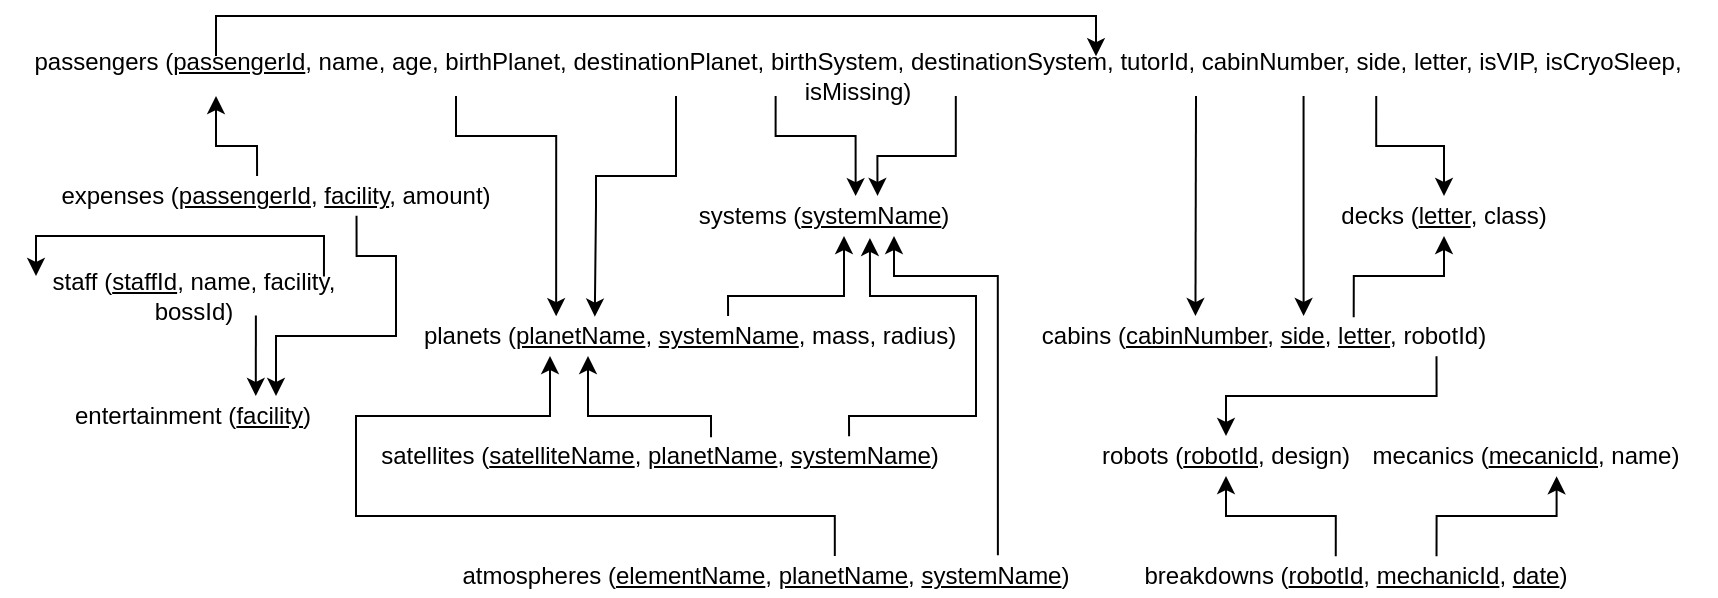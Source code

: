 <mxfile version="25.0.1">
  <diagram name="Página-1" id="LN__NtaQAvIcK_41Btqv">
    <mxGraphModel dx="1500" dy="797" grid="1" gridSize="10" guides="1" tooltips="1" connect="1" arrows="1" fold="1" page="1" pageScale="1" pageWidth="1169" pageHeight="827" math="0" shadow="0">
      <root>
        <mxCell id="0" />
        <mxCell id="1" parent="0" />
        <mxCell id="QbwkD_adUcaZPoGNNJoF-81" value="" style="group" vertex="1" connectable="0" parent="1">
          <mxGeometry x="156" y="200" width="858" height="290" as="geometry" />
        </mxCell>
        <mxCell id="QbwkD_adUcaZPoGNNJoF-2" value="robots (&lt;u&gt;robotId&lt;/u&gt;, design)" style="text;html=1;align=center;verticalAlign=middle;whiteSpace=wrap;rounded=0;" vertex="1" parent="QbwkD_adUcaZPoGNNJoF-81">
          <mxGeometry x="548" y="210" width="130" height="20" as="geometry" />
        </mxCell>
        <mxCell id="QbwkD_adUcaZPoGNNJoF-52" style="edgeStyle=orthogonalEdgeStyle;rounded=0;orthogonalLoop=1;jettySize=auto;html=1;exitX=0.755;exitY=0.998;exitDx=0;exitDy=0;entryX=0.57;entryY=0.002;entryDx=0;entryDy=0;entryPerimeter=0;exitPerimeter=0;" edge="1" parent="QbwkD_adUcaZPoGNNJoF-81">
          <mxGeometry relative="1" as="geometry">
            <mxPoint x="651.79" y="39.96" as="sourcePoint" />
            <mxPoint x="652.1" y="150.04" as="targetPoint" />
            <Array as="points">
              <mxPoint x="652" y="150" />
            </Array>
          </mxGeometry>
        </mxCell>
        <mxCell id="QbwkD_adUcaZPoGNNJoF-54" style="edgeStyle=orthogonalEdgeStyle;rounded=0;orthogonalLoop=1;jettySize=auto;html=1;exitX=0.802;exitY=0.999;exitDx=0;exitDy=0;entryX=0.5;entryY=0;entryDx=0;entryDy=0;exitPerimeter=0;" edge="1" parent="QbwkD_adUcaZPoGNNJoF-81" source="QbwkD_adUcaZPoGNNJoF-5" target="QbwkD_adUcaZPoGNNJoF-7">
          <mxGeometry relative="1" as="geometry">
            <Array as="points">
              <mxPoint x="688" y="65" />
              <mxPoint x="722" y="65" />
            </Array>
          </mxGeometry>
        </mxCell>
        <mxCell id="QbwkD_adUcaZPoGNNJoF-58" style="edgeStyle=orthogonalEdgeStyle;rounded=0;orthogonalLoop=1;jettySize=auto;html=1;entryX=0.261;entryY=0.005;entryDx=0;entryDy=0;entryPerimeter=0;" edge="1" parent="QbwkD_adUcaZPoGNNJoF-81" target="QbwkD_adUcaZPoGNNJoF-11">
          <mxGeometry relative="1" as="geometry">
            <mxPoint x="228" y="40" as="sourcePoint" />
            <Array as="points">
              <mxPoint x="228" y="43" />
              <mxPoint x="228" y="60" />
              <mxPoint x="278" y="60" />
            </Array>
          </mxGeometry>
        </mxCell>
        <mxCell id="QbwkD_adUcaZPoGNNJoF-75" style="edgeStyle=orthogonalEdgeStyle;rounded=0;orthogonalLoop=1;jettySize=auto;html=1;exitX=0.452;exitY=1;exitDx=0;exitDy=0;entryX=0.613;entryY=0.003;entryDx=0;entryDy=0;entryPerimeter=0;exitPerimeter=0;" edge="1" parent="QbwkD_adUcaZPoGNNJoF-81" source="QbwkD_adUcaZPoGNNJoF-5" target="QbwkD_adUcaZPoGNNJoF-10">
          <mxGeometry relative="1" as="geometry">
            <mxPoint x="425.99" y="40" as="sourcePoint" />
            <mxPoint x="426.99" y="90" as="targetPoint" />
            <Array as="points">
              <mxPoint x="388" y="60" />
              <mxPoint x="428" y="60" />
            </Array>
          </mxGeometry>
        </mxCell>
        <mxCell id="QbwkD_adUcaZPoGNNJoF-76" style="edgeStyle=orthogonalEdgeStyle;rounded=0;orthogonalLoop=1;jettySize=auto;html=1;exitX=0.557;exitY=1;exitDx=0;exitDy=0;entryX=0.691;entryY=-0.003;entryDx=0;entryDy=0;exitPerimeter=0;entryPerimeter=0;" edge="1" parent="QbwkD_adUcaZPoGNNJoF-81" source="QbwkD_adUcaZPoGNNJoF-5" target="QbwkD_adUcaZPoGNNJoF-10">
          <mxGeometry relative="1" as="geometry">
            <Array as="points">
              <mxPoint x="478" y="70" />
              <mxPoint x="439" y="70" />
            </Array>
          </mxGeometry>
        </mxCell>
        <mxCell id="QbwkD_adUcaZPoGNNJoF-5" value="passengers (&lt;u&gt;passengerId&lt;/u&gt;, name, age, birthPlanet, destinationPlanet, birthSystem, destinationSystem, tutorId, cabinNumber, side, letter, isVIP, isCryoSleep, isMissing)" style="text;html=1;align=center;verticalAlign=middle;whiteSpace=wrap;rounded=0;" vertex="1" parent="QbwkD_adUcaZPoGNNJoF-81">
          <mxGeometry y="20" width="858" height="20" as="geometry" />
        </mxCell>
        <mxCell id="QbwkD_adUcaZPoGNNJoF-77" style="edgeStyle=orthogonalEdgeStyle;rounded=0;orthogonalLoop=1;jettySize=auto;html=1;exitX=0.875;exitY=1.008;exitDx=0;exitDy=0;entryX=0.5;entryY=0;entryDx=0;entryDy=0;exitPerimeter=0;" edge="1" parent="QbwkD_adUcaZPoGNNJoF-81" source="QbwkD_adUcaZPoGNNJoF-6" target="QbwkD_adUcaZPoGNNJoF-2">
          <mxGeometry relative="1" as="geometry" />
        </mxCell>
        <mxCell id="QbwkD_adUcaZPoGNNJoF-6" value="cabins (&lt;u&gt;cabinNumber&lt;/u&gt;, &lt;u&gt;side&lt;/u&gt;, &lt;u&gt;letter&lt;/u&gt;, robotId)" style="text;html=1;align=center;verticalAlign=middle;whiteSpace=wrap;rounded=0;" vertex="1" parent="QbwkD_adUcaZPoGNNJoF-81">
          <mxGeometry x="517" y="150" width="230" height="20" as="geometry" />
        </mxCell>
        <mxCell id="QbwkD_adUcaZPoGNNJoF-50" style="edgeStyle=orthogonalEdgeStyle;rounded=0;orthogonalLoop=1;jettySize=auto;html=1;exitX=0.695;exitY=0.03;exitDx=0;exitDy=0;entryX=0.5;entryY=1;entryDx=0;entryDy=0;exitPerimeter=0;" edge="1" parent="QbwkD_adUcaZPoGNNJoF-81" source="QbwkD_adUcaZPoGNNJoF-6" target="QbwkD_adUcaZPoGNNJoF-7">
          <mxGeometry relative="1" as="geometry">
            <mxPoint x="677" y="140" as="sourcePoint" />
            <Array as="points">
              <mxPoint x="677" y="130" />
              <mxPoint x="722" y="130" />
            </Array>
          </mxGeometry>
        </mxCell>
        <mxCell id="QbwkD_adUcaZPoGNNJoF-7" value="decks (&lt;u&gt;letter&lt;/u&gt;, class)" style="text;html=1;align=center;verticalAlign=middle;whiteSpace=wrap;rounded=0;" vertex="1" parent="QbwkD_adUcaZPoGNNJoF-81">
          <mxGeometry x="667" y="90" width="110" height="20" as="geometry" />
        </mxCell>
        <mxCell id="QbwkD_adUcaZPoGNNJoF-10" value="systems (&lt;u&gt;systemName&lt;/u&gt;)" style="text;html=1;align=center;verticalAlign=middle;whiteSpace=wrap;rounded=0;" vertex="1" parent="QbwkD_adUcaZPoGNNJoF-81">
          <mxGeometry x="342" y="90" width="140" height="20" as="geometry" />
        </mxCell>
        <mxCell id="QbwkD_adUcaZPoGNNJoF-55" value="" style="edgeStyle=orthogonalEdgeStyle;rounded=0;orthogonalLoop=1;jettySize=auto;html=1;exitX=0.568;exitY=0;exitDx=0;exitDy=0;entryX=0.75;entryY=1;entryDx=0;entryDy=0;exitPerimeter=0;" edge="1" parent="QbwkD_adUcaZPoGNNJoF-81" source="QbwkD_adUcaZPoGNNJoF-11">
          <mxGeometry relative="1" as="geometry">
            <mxPoint x="364.24" y="140.6" as="sourcePoint" />
            <mxPoint x="422" y="110" as="targetPoint" />
            <Array as="points">
              <mxPoint x="364" y="140" />
              <mxPoint x="422" y="140" />
            </Array>
          </mxGeometry>
        </mxCell>
        <mxCell id="QbwkD_adUcaZPoGNNJoF-60" style="edgeStyle=orthogonalEdgeStyle;rounded=0;orthogonalLoop=1;jettySize=auto;html=1;exitX=0.588;exitY=0.031;exitDx=0;exitDy=0;exitPerimeter=0;" edge="1" parent="QbwkD_adUcaZPoGNNJoF-81" source="QbwkD_adUcaZPoGNNJoF-12" target="QbwkD_adUcaZPoGNNJoF-11">
          <mxGeometry relative="1" as="geometry">
            <mxPoint x="351" y="210" as="sourcePoint" />
            <mxPoint x="296.0" y="160" as="targetPoint" />
            <Array as="points">
              <mxPoint x="356" y="200" />
              <mxPoint x="294" y="200" />
            </Array>
          </mxGeometry>
        </mxCell>
        <mxCell id="QbwkD_adUcaZPoGNNJoF-11" value="planets (&lt;u&gt;planetName&lt;/u&gt;, &lt;u&gt;systemName&lt;/u&gt;, mass, radius)" style="text;html=1;align=center;verticalAlign=middle;whiteSpace=wrap;rounded=0;" vertex="1" parent="QbwkD_adUcaZPoGNNJoF-81">
          <mxGeometry x="205" y="150" width="280" height="20" as="geometry" />
        </mxCell>
        <mxCell id="QbwkD_adUcaZPoGNNJoF-61" style="edgeStyle=orthogonalEdgeStyle;rounded=0;orthogonalLoop=1;jettySize=auto;html=1;exitX=0.826;exitY=0.005;exitDx=0;exitDy=0;entryX=0.664;entryY=1.048;entryDx=0;entryDy=0;exitPerimeter=0;entryPerimeter=0;" edge="1" parent="QbwkD_adUcaZPoGNNJoF-81" source="QbwkD_adUcaZPoGNNJoF-12" target="QbwkD_adUcaZPoGNNJoF-10">
          <mxGeometry relative="1" as="geometry">
            <Array as="points">
              <mxPoint x="424" y="200" />
              <mxPoint x="488" y="200" />
              <mxPoint x="488" y="140" />
              <mxPoint x="435" y="140" />
            </Array>
          </mxGeometry>
        </mxCell>
        <mxCell id="QbwkD_adUcaZPoGNNJoF-12" value="satellites (&lt;u&gt;satelliteName&lt;/u&gt;, &lt;u&gt;planetName&lt;/u&gt;, &lt;u&gt;systemName&lt;/u&gt;)" style="text;html=1;align=center;verticalAlign=middle;whiteSpace=wrap;rounded=0;" vertex="1" parent="QbwkD_adUcaZPoGNNJoF-81">
          <mxGeometry x="185" y="210" width="290" height="20" as="geometry" />
        </mxCell>
        <mxCell id="QbwkD_adUcaZPoGNNJoF-71" style="edgeStyle=orthogonalEdgeStyle;rounded=0;orthogonalLoop=1;jettySize=auto;html=1;exitX=0.611;exitY=-0.002;exitDx=0;exitDy=0;entryX=0.25;entryY=1;entryDx=0;entryDy=0;exitPerimeter=0;" edge="1" parent="QbwkD_adUcaZPoGNNJoF-81" source="QbwkD_adUcaZPoGNNJoF-19" target="QbwkD_adUcaZPoGNNJoF-11">
          <mxGeometry relative="1" as="geometry">
            <mxPoint x="275" y="170" as="targetPoint" />
            <Array as="points">
              <mxPoint x="417" y="250" />
              <mxPoint x="178" y="250" />
              <mxPoint x="178" y="200" />
              <mxPoint x="275" y="200" />
            </Array>
          </mxGeometry>
        </mxCell>
        <mxCell id="QbwkD_adUcaZPoGNNJoF-73" style="edgeStyle=orthogonalEdgeStyle;rounded=0;orthogonalLoop=1;jettySize=auto;html=1;exitX=0.874;exitY=-0.017;exitDx=0;exitDy=0;entryX=0.75;entryY=1;entryDx=0;entryDy=0;exitPerimeter=0;" edge="1" parent="QbwkD_adUcaZPoGNNJoF-81" source="QbwkD_adUcaZPoGNNJoF-19" target="QbwkD_adUcaZPoGNNJoF-10">
          <mxGeometry relative="1" as="geometry">
            <Array as="points">
              <mxPoint x="499" y="130" />
              <mxPoint x="447" y="130" />
            </Array>
          </mxGeometry>
        </mxCell>
        <mxCell id="QbwkD_adUcaZPoGNNJoF-19" value="atmospheres (&lt;u&gt;elementName&lt;/u&gt;, &lt;u&gt;planetName&lt;/u&gt;, &lt;u&gt;systemName&lt;/u&gt;)" style="text;html=1;align=center;verticalAlign=middle;whiteSpace=wrap;rounded=0;" vertex="1" parent="QbwkD_adUcaZPoGNNJoF-81">
          <mxGeometry x="228" y="270" width="310" height="20" as="geometry" />
        </mxCell>
        <mxCell id="QbwkD_adUcaZPoGNNJoF-39" value="mecanics (&lt;u&gt;mecanicId&lt;/u&gt;, name)" style="text;html=1;align=center;verticalAlign=middle;whiteSpace=wrap;rounded=0;" vertex="1" parent="QbwkD_adUcaZPoGNNJoF-81">
          <mxGeometry x="678" y="210" width="170" height="20" as="geometry" />
        </mxCell>
        <mxCell id="QbwkD_adUcaZPoGNNJoF-78" style="edgeStyle=orthogonalEdgeStyle;rounded=0;orthogonalLoop=1;jettySize=auto;html=1;exitX=0.454;exitY=0.008;exitDx=0;exitDy=0;entryX=0.5;entryY=1;entryDx=0;entryDy=0;exitPerimeter=0;" edge="1" parent="QbwkD_adUcaZPoGNNJoF-81" source="QbwkD_adUcaZPoGNNJoF-40" target="QbwkD_adUcaZPoGNNJoF-2">
          <mxGeometry relative="1" as="geometry" />
        </mxCell>
        <mxCell id="QbwkD_adUcaZPoGNNJoF-79" style="edgeStyle=orthogonalEdgeStyle;rounded=0;orthogonalLoop=1;jettySize=auto;html=1;exitX=0.683;exitY=0.008;exitDx=0;exitDy=0;entryX=0.59;entryY=1.008;entryDx=0;entryDy=0;entryPerimeter=0;exitPerimeter=0;" edge="1" parent="QbwkD_adUcaZPoGNNJoF-81" source="QbwkD_adUcaZPoGNNJoF-40" target="QbwkD_adUcaZPoGNNJoF-39">
          <mxGeometry relative="1" as="geometry" />
        </mxCell>
        <mxCell id="QbwkD_adUcaZPoGNNJoF-40" value="breakdowns (&lt;u&gt;robotId&lt;/u&gt;, &lt;u&gt;mechanicId&lt;/u&gt;, &lt;u&gt;date&lt;/u&gt;)" style="text;html=1;align=center;verticalAlign=middle;whiteSpace=wrap;rounded=0;" vertex="1" parent="QbwkD_adUcaZPoGNNJoF-81">
          <mxGeometry x="568" y="270" width="220" height="20" as="geometry" />
        </mxCell>
        <mxCell id="QbwkD_adUcaZPoGNNJoF-53" style="edgeStyle=orthogonalEdgeStyle;rounded=0;orthogonalLoop=1;jettySize=auto;html=1;entryX=0.351;entryY=0.001;entryDx=0;entryDy=0;entryPerimeter=0;" edge="1" parent="QbwkD_adUcaZPoGNNJoF-81" target="QbwkD_adUcaZPoGNNJoF-6">
          <mxGeometry relative="1" as="geometry">
            <mxPoint x="598" y="40" as="sourcePoint" />
            <mxPoint x="598" y="140" as="targetPoint" />
            <Array as="points">
              <mxPoint x="598" y="40" />
            </Array>
          </mxGeometry>
        </mxCell>
        <mxCell id="QbwkD_adUcaZPoGNNJoF-65" style="edgeStyle=orthogonalEdgeStyle;rounded=0;orthogonalLoop=1;jettySize=auto;html=1;exitX=0.67;exitY=0.985;exitDx=0;exitDy=0;entryX=0.75;entryY=0;entryDx=0;entryDy=0;exitPerimeter=0;fillColor=#f8cecc;strokeColor=#000000;" edge="1" parent="QbwkD_adUcaZPoGNNJoF-81" source="QbwkD_adUcaZPoGNNJoF-63" target="QbwkD_adUcaZPoGNNJoF-64">
          <mxGeometry relative="1" as="geometry">
            <Array as="points">
              <mxPoint x="128" y="190" />
            </Array>
          </mxGeometry>
        </mxCell>
        <mxCell id="QbwkD_adUcaZPoGNNJoF-63" value="staff (&lt;u&gt;staffId&lt;/u&gt;, name, facility, bossId)" style="text;html=1;align=center;verticalAlign=middle;whiteSpace=wrap;rounded=0;" vertex="1" parent="QbwkD_adUcaZPoGNNJoF-81">
          <mxGeometry x="6" y="130" width="182" height="20" as="geometry" />
        </mxCell>
        <mxCell id="QbwkD_adUcaZPoGNNJoF-64" value="entertainment (&lt;u&gt;facility&lt;/u&gt;)" style="text;html=1;align=center;verticalAlign=middle;whiteSpace=wrap;rounded=0;" vertex="1" parent="QbwkD_adUcaZPoGNNJoF-81">
          <mxGeometry x="35" y="190" width="123" height="20" as="geometry" />
        </mxCell>
        <mxCell id="QbwkD_adUcaZPoGNNJoF-68" style="edgeStyle=orthogonalEdgeStyle;rounded=0;orthogonalLoop=1;jettySize=auto;html=1;exitX=0.683;exitY=0.996;exitDx=0;exitDy=0;exitPerimeter=0;" edge="1" parent="QbwkD_adUcaZPoGNNJoF-81" source="QbwkD_adUcaZPoGNNJoF-66">
          <mxGeometry relative="1" as="geometry">
            <mxPoint x="184.3" y="100.28" as="sourcePoint" />
            <mxPoint x="138" y="190" as="targetPoint" />
            <Array as="points">
              <mxPoint x="178" y="120" />
              <mxPoint x="198" y="120" />
              <mxPoint x="198" y="160" />
              <mxPoint x="138" y="160" />
            </Array>
          </mxGeometry>
        </mxCell>
        <mxCell id="QbwkD_adUcaZPoGNNJoF-66" value="expenses (&lt;u&gt;passengerId&lt;/u&gt;, &lt;u&gt;facility&lt;/u&gt;, amount)" style="text;html=1;align=center;verticalAlign=middle;whiteSpace=wrap;rounded=0;" vertex="1" parent="QbwkD_adUcaZPoGNNJoF-81">
          <mxGeometry x="28" y="80" width="220" height="20" as="geometry" />
        </mxCell>
        <mxCell id="QbwkD_adUcaZPoGNNJoF-67" style="edgeStyle=orthogonalEdgeStyle;rounded=0;orthogonalLoop=1;jettySize=auto;html=1;exitX=0.457;exitY=-0.002;exitDx=0;exitDy=0;exitPerimeter=0;" edge="1" parent="QbwkD_adUcaZPoGNNJoF-81" source="QbwkD_adUcaZPoGNNJoF-66">
          <mxGeometry relative="1" as="geometry">
            <mxPoint x="125" y="90" as="sourcePoint" />
            <mxPoint x="108" y="40" as="targetPoint" />
            <Array as="points">
              <mxPoint x="129" y="65" />
              <mxPoint x="108" y="65" />
              <mxPoint x="108" y="41" />
            </Array>
          </mxGeometry>
        </mxCell>
        <mxCell id="QbwkD_adUcaZPoGNNJoF-70" style="edgeStyle=orthogonalEdgeStyle;rounded=0;orthogonalLoop=1;jettySize=auto;html=1;exitX=0.857;exitY=0.011;exitDx=0;exitDy=0;exitPerimeter=0;" edge="1" parent="QbwkD_adUcaZPoGNNJoF-81" source="QbwkD_adUcaZPoGNNJoF-63">
          <mxGeometry relative="1" as="geometry">
            <mxPoint x="18" y="130" as="targetPoint" />
            <Array as="points">
              <mxPoint x="162" y="110" />
              <mxPoint x="18" y="110" />
            </Array>
          </mxGeometry>
        </mxCell>
        <mxCell id="QbwkD_adUcaZPoGNNJoF-74" style="edgeStyle=orthogonalEdgeStyle;rounded=0;orthogonalLoop=1;jettySize=auto;html=1;entryX=0.33;entryY=0.016;entryDx=0;entryDy=0;entryPerimeter=0;" edge="1" parent="QbwkD_adUcaZPoGNNJoF-81" target="QbwkD_adUcaZPoGNNJoF-11">
          <mxGeometry relative="1" as="geometry">
            <mxPoint x="338" y="40" as="sourcePoint" />
            <Array as="points">
              <mxPoint x="338" y="80" />
              <mxPoint x="298" y="80" />
              <mxPoint x="298" y="95" />
              <mxPoint x="297" y="95" />
            </Array>
          </mxGeometry>
        </mxCell>
        <mxCell id="QbwkD_adUcaZPoGNNJoF-80" style="edgeStyle=orthogonalEdgeStyle;rounded=0;orthogonalLoop=1;jettySize=auto;html=1;entryX=0.639;entryY=0.006;entryDx=0;entryDy=0;entryPerimeter=0;" edge="1" parent="QbwkD_adUcaZPoGNNJoF-81" target="QbwkD_adUcaZPoGNNJoF-5">
          <mxGeometry relative="1" as="geometry">
            <mxPoint x="108" y="20" as="sourcePoint" />
            <Array as="points">
              <mxPoint x="108" />
              <mxPoint x="548" />
              <mxPoint x="548" y="20" />
            </Array>
          </mxGeometry>
        </mxCell>
      </root>
    </mxGraphModel>
  </diagram>
</mxfile>
